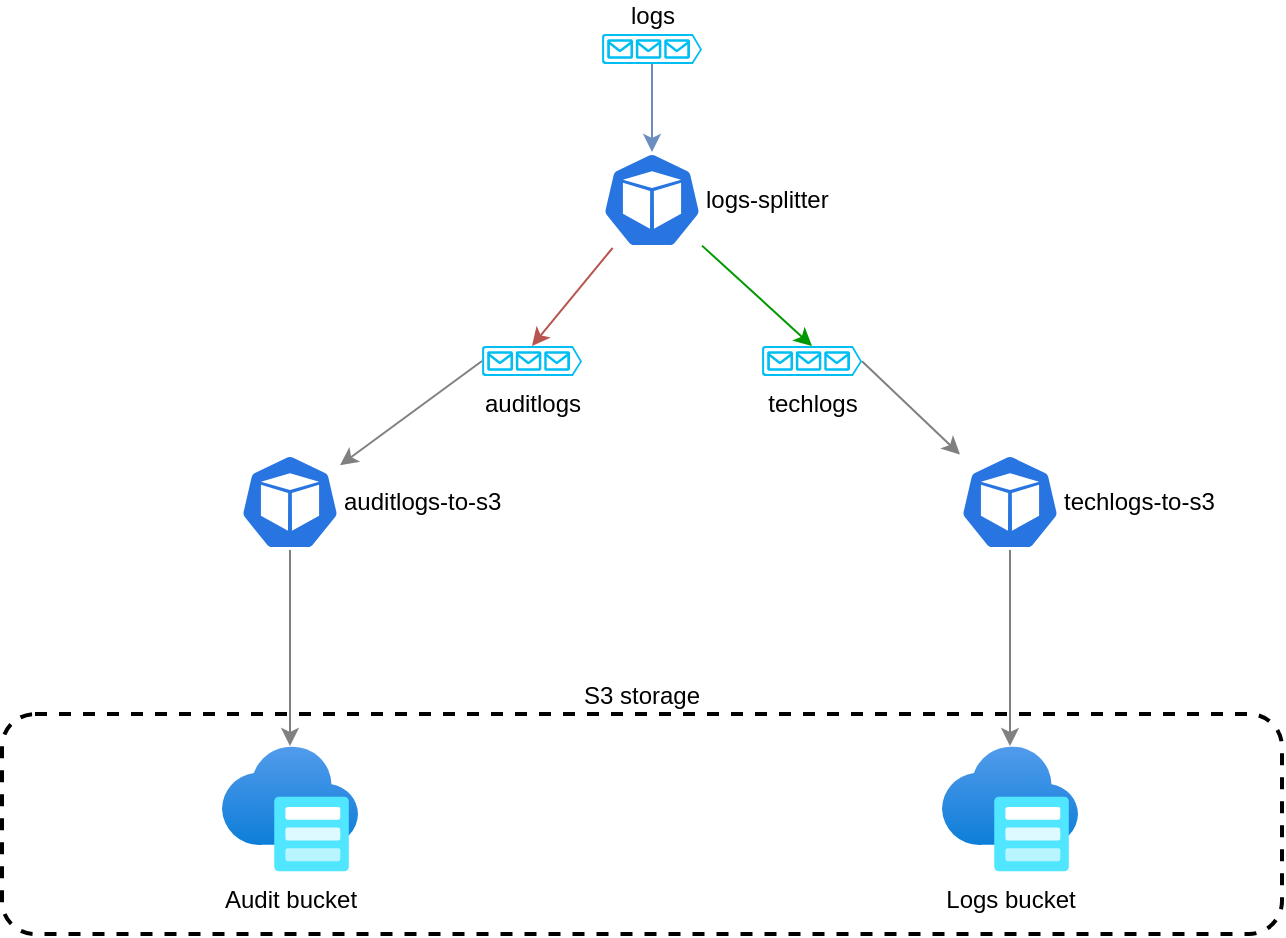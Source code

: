<mxfile version="19.0.3" type="device"><diagram id="rcchfGlQ937ymCjMm946" name="workflow"><mxGraphModel dx="1291" dy="-105" grid="1" gridSize="10" guides="1" tooltips="1" connect="1" arrows="1" fold="1" page="1" pageScale="1" pageWidth="1600" pageHeight="900" math="0" shadow="0"><root><mxCell id="0"/><mxCell id="1" parent="0"/><mxCell id="j3koe2UHeWF3plf01AAe-3" value="logs" style="verticalLabelPosition=top;html=1;verticalAlign=bottom;align=center;strokeColor=none;fillColor=#00BEF2;shape=mxgraph.azure.queue_generic;pointerEvents=1;labelPosition=center;" vertex="1" parent="1"><mxGeometry x="700" y="940" width="50" height="15" as="geometry"/></mxCell><mxCell id="j3koe2UHeWF3plf01AAe-4" value="auditlogs" style="verticalLabelPosition=bottom;html=1;verticalAlign=top;align=center;strokeColor=none;fillColor=#00BEF2;shape=mxgraph.azure.queue_generic;pointerEvents=1;" vertex="1" parent="1"><mxGeometry x="640" y="1096" width="50" height="15" as="geometry"/></mxCell><mxCell id="j3koe2UHeWF3plf01AAe-8" value="Audit bucket" style="aspect=fixed;html=1;points=[];align=center;image;fontSize=12;image=img/lib/azure2/storage/Azure_HCP_Cache.svg;hachureGap=4;pointerEvents=0;dashed=1;strokeColor=#66CC00;strokeWidth=2;fillColor=none;" vertex="1" parent="1"><mxGeometry x="510" y="1296" width="68" height="63" as="geometry"/></mxCell><mxCell id="j3koe2UHeWF3plf01AAe-9" value="Logs bucket" style="aspect=fixed;html=1;points=[];align=center;image;fontSize=12;image=img/lib/azure2/storage/Azure_HCP_Cache.svg;hachureGap=4;pointerEvents=0;dashed=1;strokeColor=#66CC00;strokeWidth=2;fillColor=none;" vertex="1" parent="1"><mxGeometry x="870" y="1296" width="68" height="63" as="geometry"/></mxCell><mxCell id="j3koe2UHeWF3plf01AAe-40" value="logs-splitter" style="sketch=0;html=1;dashed=0;whitespace=wrap;fillColor=#2875E2;strokeColor=#ffffff;points=[[0.005,0.63,0],[0.1,0.2,0],[0.9,0.2,0],[0.5,0,0],[0.995,0.63,0],[0.72,0.99,0],[0.5,1,0],[0.28,0.99,0]];shape=mxgraph.kubernetes.icon;prIcon=pod;labelPosition=right;verticalLabelPosition=middle;align=left;verticalAlign=middle;horizontal=1;" vertex="1" parent="1"><mxGeometry x="700" y="999" width="50" height="48" as="geometry"/></mxCell><mxCell id="j3koe2UHeWF3plf01AAe-41" value="" style="endArrow=classic;html=1;rounded=0;strokeColor=#6c8ebf;exitX=0.5;exitY=1;exitDx=0;exitDy=0;exitPerimeter=0;fillColor=#dae8fc;" edge="1" parent="1" source="j3koe2UHeWF3plf01AAe-3" target="j3koe2UHeWF3plf01AAe-40"><mxGeometry width="50" height="50" relative="1" as="geometry"><mxPoint x="440" y="1056" as="sourcePoint"/><mxPoint x="660" y="1056.0" as="targetPoint"/></mxGeometry></mxCell><mxCell id="j3koe2UHeWF3plf01AAe-51" value="techlogs" style="verticalLabelPosition=bottom;html=1;verticalAlign=top;align=center;strokeColor=none;fillColor=#00BEF2;shape=mxgraph.azure.queue_generic;pointerEvents=1;" vertex="1" parent="1"><mxGeometry x="780" y="1096" width="50" height="15" as="geometry"/></mxCell><mxCell id="j3koe2UHeWF3plf01AAe-52" value="" style="endArrow=classic;html=1;rounded=0;strokeColor=#B85450;entryX=0.5;entryY=0;entryDx=0;entryDy=0;entryPerimeter=0;" edge="1" parent="1" source="j3koe2UHeWF3plf01AAe-40" target="j3koe2UHeWF3plf01AAe-4"><mxGeometry width="50" height="50" relative="1" as="geometry"><mxPoint x="560" y="966" as="sourcePoint"/><mxPoint x="610" y="916" as="targetPoint"/></mxGeometry></mxCell><mxCell id="j3koe2UHeWF3plf01AAe-53" value="" style="endArrow=classic;html=1;rounded=0;strokeColor=#009900;entryX=0.5;entryY=0;entryDx=0;entryDy=0;entryPerimeter=0;" edge="1" parent="1" source="j3koe2UHeWF3plf01AAe-40" target="j3koe2UHeWF3plf01AAe-51"><mxGeometry width="50" height="50" relative="1" as="geometry"><mxPoint x="750" y="942.79" as="sourcePoint"/><mxPoint x="820" y="942.679" as="targetPoint"/></mxGeometry></mxCell><mxCell id="j3koe2UHeWF3plf01AAe-61" value="auditlogs-to-s3" style="sketch=0;html=1;dashed=0;whitespace=wrap;fillColor=#2875E2;strokeColor=#ffffff;points=[[0.005,0.63,0],[0.1,0.2,0],[0.9,0.2,0],[0.5,0,0],[0.995,0.63,0],[0.72,0.99,0],[0.5,1,0],[0.28,0.99,0]];shape=mxgraph.kubernetes.icon;prIcon=pod;labelPosition=right;verticalLabelPosition=middle;align=left;verticalAlign=middle;horizontal=1;" vertex="1" parent="1"><mxGeometry x="519" y="1150" width="50" height="48" as="geometry"/></mxCell><mxCell id="j3koe2UHeWF3plf01AAe-62" value="" style="endArrow=classic;html=1;rounded=0;strokeColor=#808080;" edge="1" parent="1" source="j3koe2UHeWF3plf01AAe-61" target="j3koe2UHeWF3plf01AAe-8"><mxGeometry width="50" height="50" relative="1" as="geometry"><mxPoint x="230" y="1100" as="sourcePoint"/><mxPoint x="280" y="1050" as="targetPoint"/></mxGeometry></mxCell><mxCell id="j3koe2UHeWF3plf01AAe-63" value="" style="endArrow=classic;html=1;rounded=0;strokeColor=#808080;exitX=0;exitY=0.5;exitDx=0;exitDy=0;exitPerimeter=0;" edge="1" parent="1" source="j3koe2UHeWF3plf01AAe-4" target="j3koe2UHeWF3plf01AAe-61"><mxGeometry width="50" height="50" relative="1" as="geometry"><mxPoint x="290" y="970" as="sourcePoint"/><mxPoint x="340" y="920" as="targetPoint"/></mxGeometry></mxCell><mxCell id="j3koe2UHeWF3plf01AAe-64" value="techlogs-to-s3" style="sketch=0;html=1;dashed=0;whitespace=wrap;fillColor=#2875E2;strokeColor=#ffffff;points=[[0.005,0.63,0],[0.1,0.2,0],[0.9,0.2,0],[0.5,0,0],[0.995,0.63,0],[0.72,0.99,0],[0.5,1,0],[0.28,0.99,0]];shape=mxgraph.kubernetes.icon;prIcon=pod;labelPosition=right;verticalLabelPosition=middle;align=left;verticalAlign=middle;horizontal=1;" vertex="1" parent="1"><mxGeometry x="879" y="1150" width="50" height="48" as="geometry"/></mxCell><mxCell id="j3koe2UHeWF3plf01AAe-65" value="" style="endArrow=classic;html=1;rounded=0;strokeColor=#808080;" edge="1" parent="1" source="j3koe2UHeWF3plf01AAe-64" target="j3koe2UHeWF3plf01AAe-9"><mxGeometry width="50" height="50" relative="1" as="geometry"><mxPoint x="1213" y="1160" as="sourcePoint"/><mxPoint x="1263" y="1110" as="targetPoint"/></mxGeometry></mxCell><mxCell id="j3koe2UHeWF3plf01AAe-66" value="" style="endArrow=classic;html=1;rounded=0;strokeColor=#808080;exitX=1;exitY=0.51;exitDx=0;exitDy=0;exitPerimeter=0;" edge="1" parent="1" source="j3koe2UHeWF3plf01AAe-51" target="j3koe2UHeWF3plf01AAe-64"><mxGeometry width="50" height="50" relative="1" as="geometry"><mxPoint x="790" y="1180" as="sourcePoint"/><mxPoint x="840" y="1130" as="targetPoint"/></mxGeometry></mxCell><mxCell id="j3koe2UHeWF3plf01AAe-73" value="S3 storage" style="rounded=1;whiteSpace=wrap;html=1;labelBackgroundColor=none;dashed=1;fillColor=none;strokeWidth=2;labelPosition=center;verticalLabelPosition=top;align=center;verticalAlign=bottom;" vertex="1" parent="1"><mxGeometry x="400" y="1280" width="640" height="110" as="geometry"/></mxCell></root></mxGraphModel></diagram></mxfile>